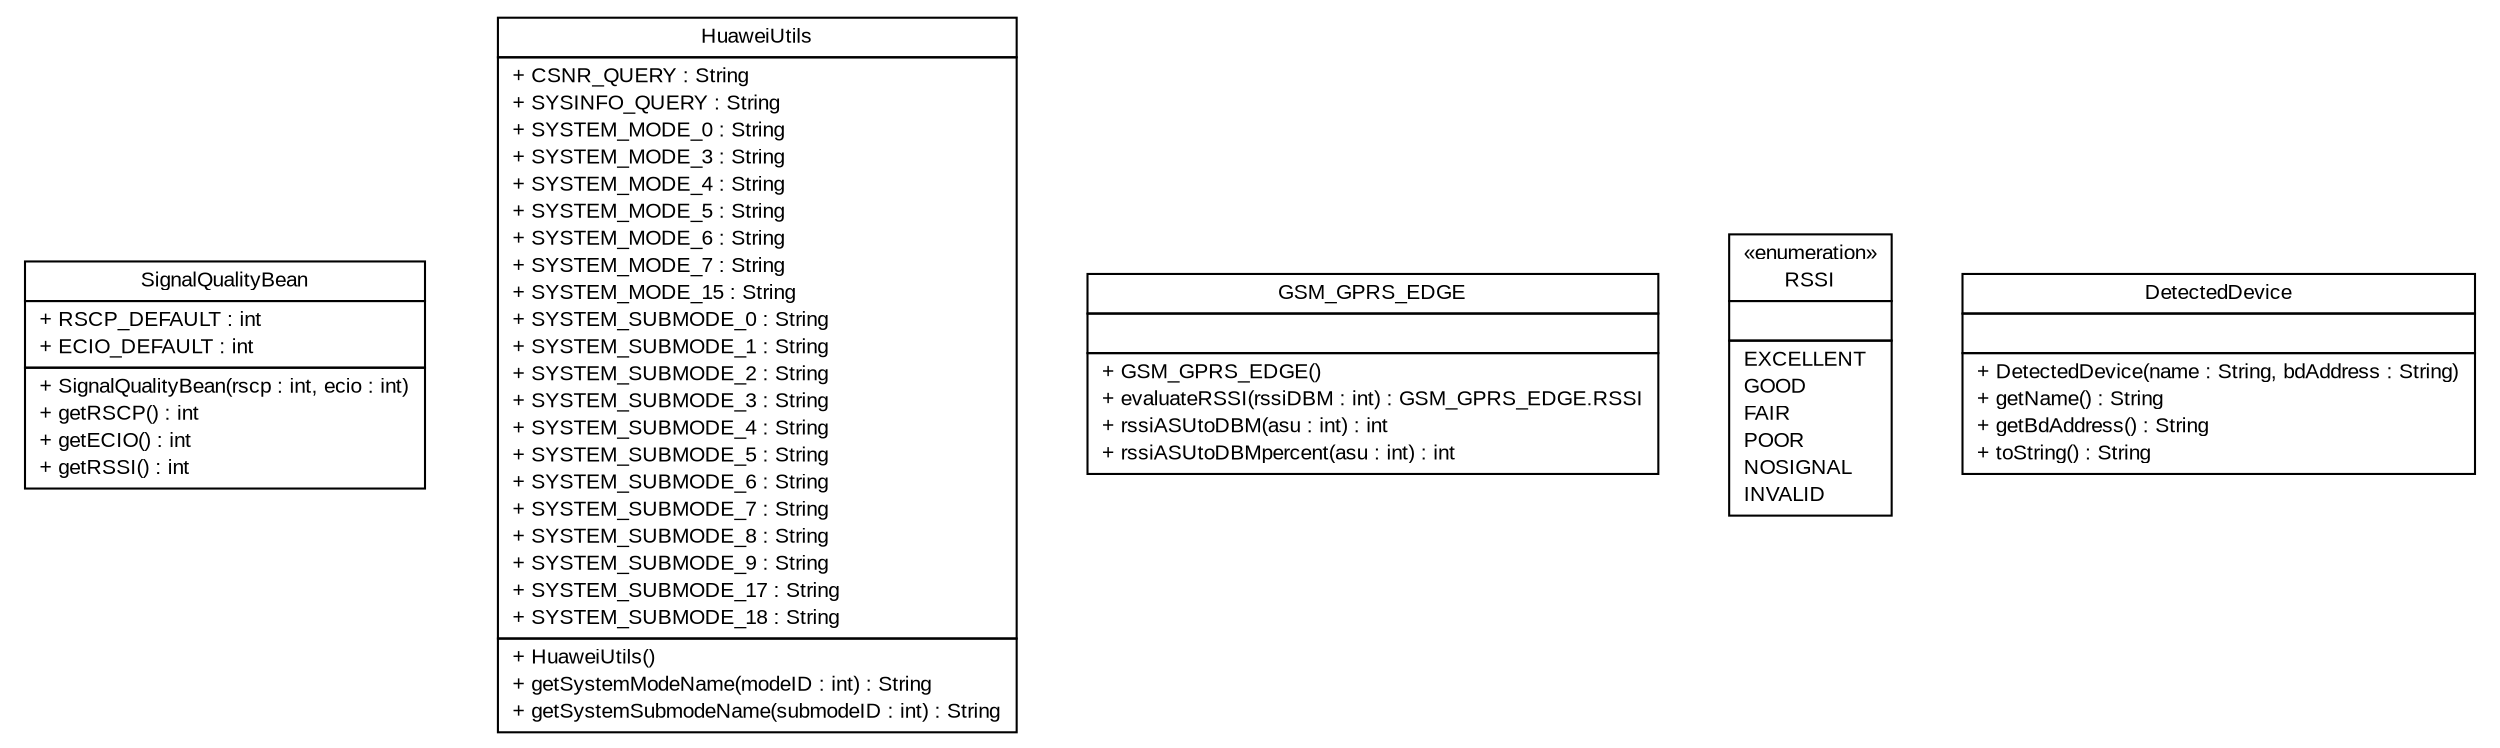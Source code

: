 #!/usr/local/bin/dot
#
# Class diagram 
# Generated by UMLGraph version R5_6 (http://www.umlgraph.org/)
#

digraph G {
	edge [fontname="arial",fontsize=10,labelfontname="arial",labelfontsize=10];
	node [fontname="arial",fontsize=10,shape=plaintext];
	nodesep=0.25;
	ranksep=0.5;
	// de.fhg.fit.biomos.sensorplatform.util.SignalQualityBean
	c360 [label=<<table title="de.fhg.fit.biomos.sensorplatform.util.SignalQualityBean" border="0" cellborder="1" cellspacing="0" cellpadding="2" port="p" href="./SignalQualityBean.html">
		<tr><td><table border="0" cellspacing="0" cellpadding="1">
<tr><td align="center" balign="center"> SignalQualityBean </td></tr>
		</table></td></tr>
		<tr><td><table border="0" cellspacing="0" cellpadding="1">
<tr><td align="left" balign="left"> + RSCP_DEFAULT : int </td></tr>
<tr><td align="left" balign="left"> + ECIO_DEFAULT : int </td></tr>
		</table></td></tr>
		<tr><td><table border="0" cellspacing="0" cellpadding="1">
<tr><td align="left" balign="left"> + SignalQualityBean(rscp : int, ecio : int) </td></tr>
<tr><td align="left" balign="left"> + getRSCP() : int </td></tr>
<tr><td align="left" balign="left"> + getECIO() : int </td></tr>
<tr><td align="left" balign="left"> + getRSSI() : int </td></tr>
		</table></td></tr>
		</table>>, URL="./SignalQualityBean.html", fontname="arial", fontcolor="black", fontsize=10.0];
	// de.fhg.fit.biomos.sensorplatform.util.HuaweiUtils
	c361 [label=<<table title="de.fhg.fit.biomos.sensorplatform.util.HuaweiUtils" border="0" cellborder="1" cellspacing="0" cellpadding="2" port="p" href="./HuaweiUtils.html">
		<tr><td><table border="0" cellspacing="0" cellpadding="1">
<tr><td align="center" balign="center"> HuaweiUtils </td></tr>
		</table></td></tr>
		<tr><td><table border="0" cellspacing="0" cellpadding="1">
<tr><td align="left" balign="left"> + CSNR_QUERY : String </td></tr>
<tr><td align="left" balign="left"> + SYSINFO_QUERY : String </td></tr>
<tr><td align="left" balign="left"> + SYSTEM_MODE_0 : String </td></tr>
<tr><td align="left" balign="left"> + SYSTEM_MODE_3 : String </td></tr>
<tr><td align="left" balign="left"> + SYSTEM_MODE_4 : String </td></tr>
<tr><td align="left" balign="left"> + SYSTEM_MODE_5 : String </td></tr>
<tr><td align="left" balign="left"> + SYSTEM_MODE_6 : String </td></tr>
<tr><td align="left" balign="left"> + SYSTEM_MODE_7 : String </td></tr>
<tr><td align="left" balign="left"> + SYSTEM_MODE_15 : String </td></tr>
<tr><td align="left" balign="left"> + SYSTEM_SUBMODE_0 : String </td></tr>
<tr><td align="left" balign="left"> + SYSTEM_SUBMODE_1 : String </td></tr>
<tr><td align="left" balign="left"> + SYSTEM_SUBMODE_2 : String </td></tr>
<tr><td align="left" balign="left"> + SYSTEM_SUBMODE_3 : String </td></tr>
<tr><td align="left" balign="left"> + SYSTEM_SUBMODE_4 : String </td></tr>
<tr><td align="left" balign="left"> + SYSTEM_SUBMODE_5 : String </td></tr>
<tr><td align="left" balign="left"> + SYSTEM_SUBMODE_6 : String </td></tr>
<tr><td align="left" balign="left"> + SYSTEM_SUBMODE_7 : String </td></tr>
<tr><td align="left" balign="left"> + SYSTEM_SUBMODE_8 : String </td></tr>
<tr><td align="left" balign="left"> + SYSTEM_SUBMODE_9 : String </td></tr>
<tr><td align="left" balign="left"> + SYSTEM_SUBMODE_17 : String </td></tr>
<tr><td align="left" balign="left"> + SYSTEM_SUBMODE_18 : String </td></tr>
		</table></td></tr>
		<tr><td><table border="0" cellspacing="0" cellpadding="1">
<tr><td align="left" balign="left"> + HuaweiUtils() </td></tr>
<tr><td align="left" balign="left"> + getSystemModeName(modeID : int) : String </td></tr>
<tr><td align="left" balign="left"> + getSystemSubmodeName(submodeID : int) : String </td></tr>
		</table></td></tr>
		</table>>, URL="./HuaweiUtils.html", fontname="arial", fontcolor="black", fontsize=10.0];
	// de.fhg.fit.biomos.sensorplatform.util.GSM_GPRS_EDGE
	c362 [label=<<table title="de.fhg.fit.biomos.sensorplatform.util.GSM_GPRS_EDGE" border="0" cellborder="1" cellspacing="0" cellpadding="2" port="p" href="./GSM_GPRS_EDGE.html">
		<tr><td><table border="0" cellspacing="0" cellpadding="1">
<tr><td align="center" balign="center"> GSM_GPRS_EDGE </td></tr>
		</table></td></tr>
		<tr><td><table border="0" cellspacing="0" cellpadding="1">
<tr><td align="left" balign="left">  </td></tr>
		</table></td></tr>
		<tr><td><table border="0" cellspacing="0" cellpadding="1">
<tr><td align="left" balign="left"> + GSM_GPRS_EDGE() </td></tr>
<tr><td align="left" balign="left"> + evaluateRSSI(rssiDBM : int) : GSM_GPRS_EDGE.RSSI </td></tr>
<tr><td align="left" balign="left"> + rssiASUtoDBM(asu : int) : int </td></tr>
<tr><td align="left" balign="left"> + rssiASUtoDBMpercent(asu : int) : int </td></tr>
		</table></td></tr>
		</table>>, URL="./GSM_GPRS_EDGE.html", fontname="arial", fontcolor="black", fontsize=10.0];
	// de.fhg.fit.biomos.sensorplatform.util.GSM_GPRS_EDGE.RSSI
	c363 [label=<<table title="de.fhg.fit.biomos.sensorplatform.util.GSM_GPRS_EDGE.RSSI" border="0" cellborder="1" cellspacing="0" cellpadding="2" port="p" href="./GSM_GPRS_EDGE.RSSI.html">
		<tr><td><table border="0" cellspacing="0" cellpadding="1">
<tr><td align="center" balign="center"> &#171;enumeration&#187; </td></tr>
<tr><td align="center" balign="center"> RSSI </td></tr>
		</table></td></tr>
		<tr><td><table border="0" cellspacing="0" cellpadding="1">
<tr><td align="left" balign="left">  </td></tr>
		</table></td></tr>
		<tr><td><table border="0" cellspacing="0" cellpadding="1">
<tr><td align="left" balign="left"> EXCELLENT </td></tr>
<tr><td align="left" balign="left"> GOOD </td></tr>
<tr><td align="left" balign="left"> FAIR </td></tr>
<tr><td align="left" balign="left"> POOR </td></tr>
<tr><td align="left" balign="left"> NOSIGNAL </td></tr>
<tr><td align="left" balign="left"> INVALID </td></tr>
		</table></td></tr>
		</table>>, URL="./GSM_GPRS_EDGE.RSSI.html", fontname="arial", fontcolor="black", fontsize=10.0];
	// de.fhg.fit.biomos.sensorplatform.util.DetectedDevice
	c364 [label=<<table title="de.fhg.fit.biomos.sensorplatform.util.DetectedDevice" border="0" cellborder="1" cellspacing="0" cellpadding="2" port="p" href="./DetectedDevice.html">
		<tr><td><table border="0" cellspacing="0" cellpadding="1">
<tr><td align="center" balign="center"> DetectedDevice </td></tr>
		</table></td></tr>
		<tr><td><table border="0" cellspacing="0" cellpadding="1">
<tr><td align="left" balign="left">  </td></tr>
		</table></td></tr>
		<tr><td><table border="0" cellspacing="0" cellpadding="1">
<tr><td align="left" balign="left"> + DetectedDevice(name : String, bdAddress : String) </td></tr>
<tr><td align="left" balign="left"> + getName() : String </td></tr>
<tr><td align="left" balign="left"> + getBdAddress() : String </td></tr>
<tr><td align="left" balign="left"> + toString() : String </td></tr>
		</table></td></tr>
		</table>>, URL="./DetectedDevice.html", fontname="arial", fontcolor="black", fontsize=10.0];
}

